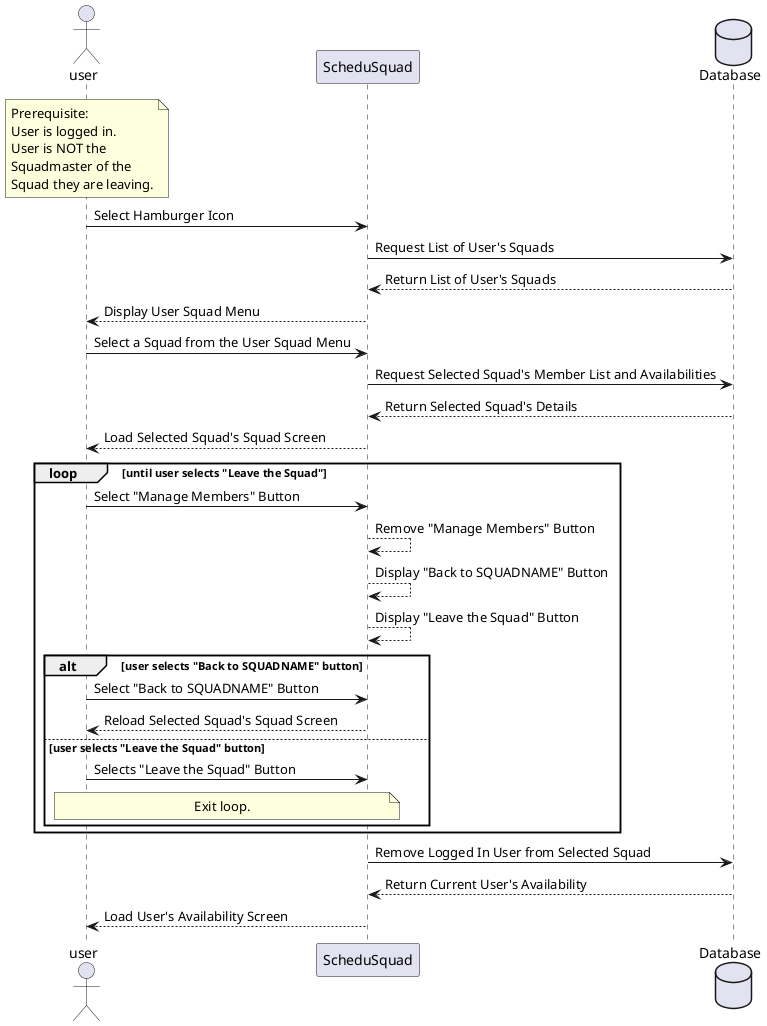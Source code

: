 @startuml Leave Squad
actor user
participant ScheduSquad as app
database Database as db

note over user
Prerequisite:
User is logged in.
User is NOT the
Squadmaster of the
Squad they are leaving.
end note

user -> app : Select Hamburger Icon
app -> db : Request List of User's Squads
db --> app : Return List of User's Squads
app --> user : Display User Squad Menu
user -> app : Select a Squad from the User Squad Menu
app -> db : Request Selected Squad's Member List and Availabilities
db --> app : Return Selected Squad's Details
app --> user : Load Selected Squad's Squad Screen

loop until user selects "Leave the Squad"
    user -> app : Select "Manage Members" Button
    app --> app : Remove "Manage Members" Button
    app --> app : Display "Back to SQUADNAME" Button
    app --> app : Display "Leave the Squad" Button

    alt user selects "Back to SQUADNAME" button
        user -> app : Select "Back to SQUADNAME" Button
        app --> user : Reload Selected Squad's Squad Screen
    else user selects "Leave the Squad" button
        user -> app : Selects "Leave the Squad" Button
        note over user, app
        Exit loop.
        end note
    end
end

app -> db : Remove Logged In User from Selected Squad
db --> app : Return Current User's Availability
app --> user : Load User's Availability Screen

@enduml